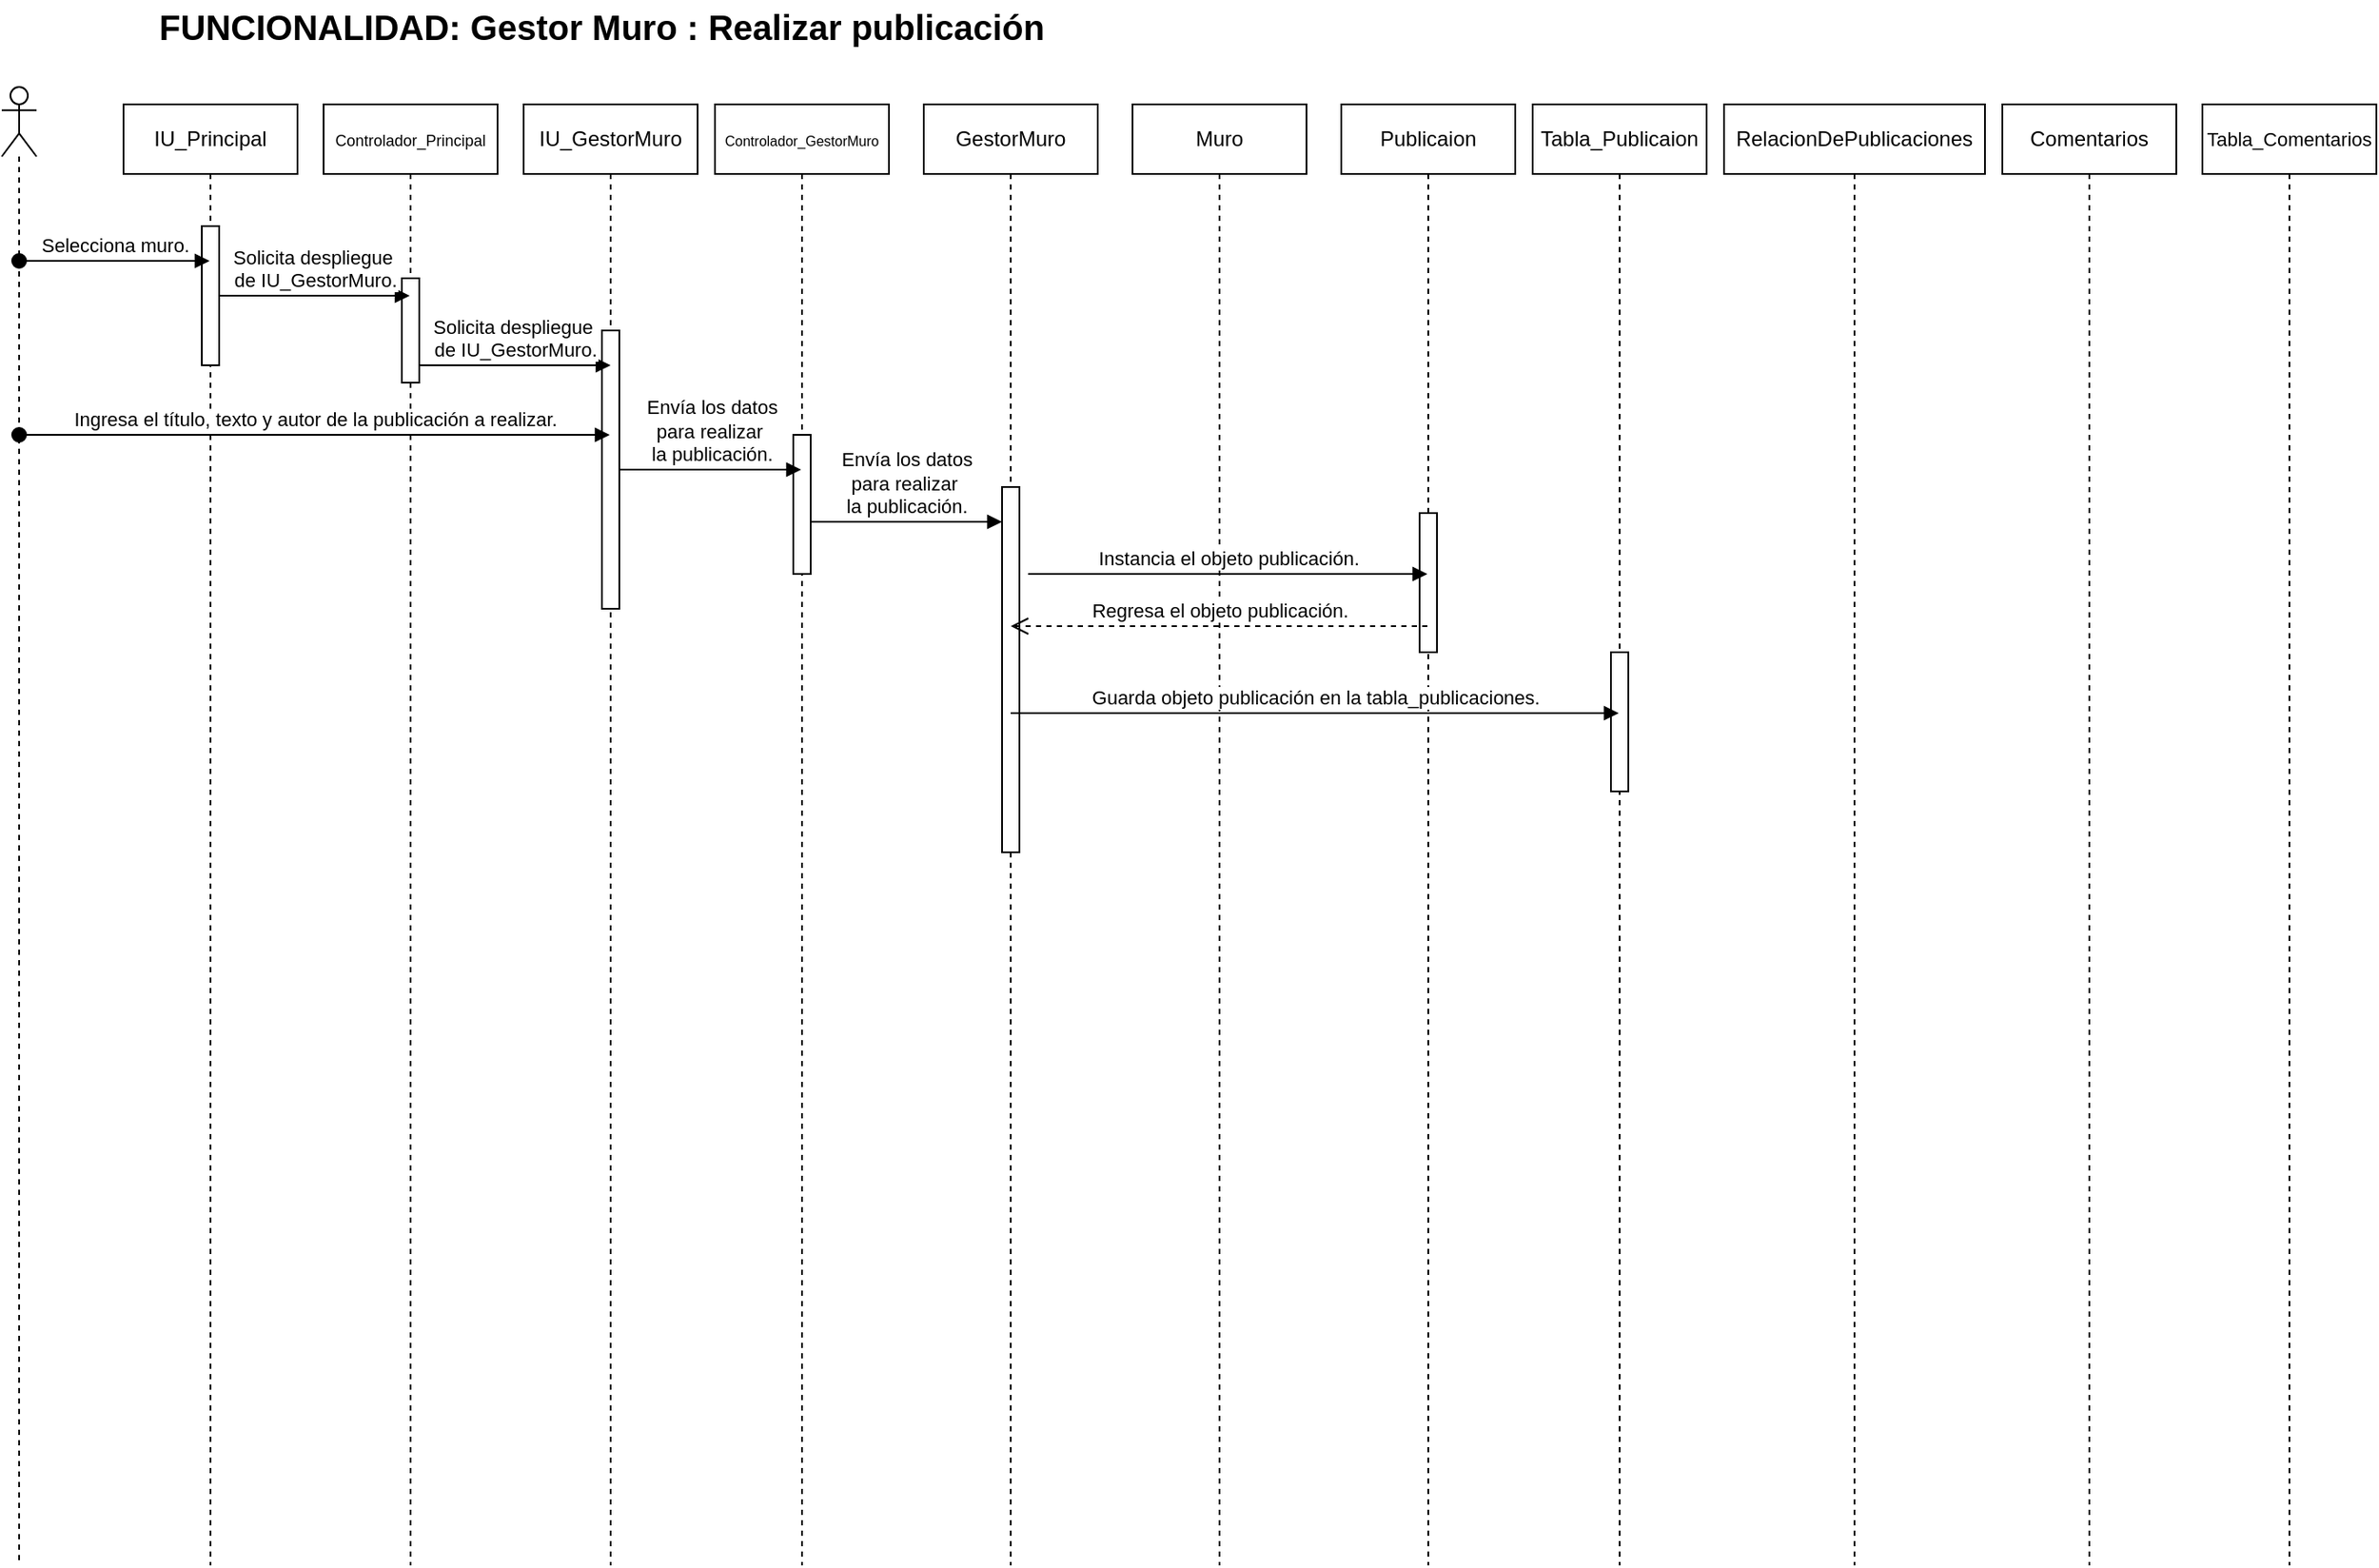 <mxfile version="24.4.4" type="github" pages="2">
  <diagram name="Page-1" id="t3eCSwud4e4TgrzSVte0">
    <mxGraphModel dx="780" dy="433" grid="1" gridSize="10" guides="1" tooltips="1" connect="1" arrows="1" fold="1" page="1" pageScale="1" pageWidth="850" pageHeight="1100" math="0" shadow="0">
      <root>
        <mxCell id="0" />
        <mxCell id="1" parent="0" />
        <mxCell id="o4KUA2V1EvotBa9ctoQ6-1" value="IU_Principal" style="shape=umlLifeline;perimeter=lifelinePerimeter;whiteSpace=wrap;html=1;container=1;dropTarget=0;collapsible=0;recursiveResize=0;outlineConnect=0;portConstraint=eastwest;newEdgeStyle={&quot;curved&quot;:0,&quot;rounded&quot;:0};" vertex="1" parent="1">
          <mxGeometry x="170" y="120" width="100" height="840" as="geometry" />
        </mxCell>
        <mxCell id="D_JD7jL3TGWgRk3IjNof-4" value="" style="html=1;points=[[0,0,0,0,5],[0,1,0,0,-5],[1,0,0,0,5],[1,1,0,0,-5]];perimeter=orthogonalPerimeter;outlineConnect=0;targetShapes=umlLifeline;portConstraint=eastwest;newEdgeStyle={&quot;curved&quot;:0,&quot;rounded&quot;:0};" vertex="1" parent="o4KUA2V1EvotBa9ctoQ6-1">
          <mxGeometry x="45" y="70" width="10" height="80" as="geometry" />
        </mxCell>
        <mxCell id="o4KUA2V1EvotBa9ctoQ6-2" value="IU_GestorMuro" style="shape=umlLifeline;perimeter=lifelinePerimeter;whiteSpace=wrap;html=1;container=1;dropTarget=0;collapsible=0;recursiveResize=0;outlineConnect=0;portConstraint=eastwest;newEdgeStyle={&quot;curved&quot;:0,&quot;rounded&quot;:0};" vertex="1" parent="1">
          <mxGeometry x="400" y="120" width="100" height="840" as="geometry" />
        </mxCell>
        <mxCell id="D_JD7jL3TGWgRk3IjNof-8" value="" style="html=1;points=[[0,0,0,0,5],[0,1,0,0,-5],[1,0,0,0,5],[1,1,0,0,-5]];perimeter=orthogonalPerimeter;outlineConnect=0;targetShapes=umlLifeline;portConstraint=eastwest;newEdgeStyle={&quot;curved&quot;:0,&quot;rounded&quot;:0};" vertex="1" parent="o4KUA2V1EvotBa9ctoQ6-2">
          <mxGeometry x="45" y="130" width="10" height="160" as="geometry" />
        </mxCell>
        <mxCell id="o4KUA2V1EvotBa9ctoQ6-3" value="&lt;font style=&quot;font-size: 9px;&quot;&gt;Controlador_Principal&lt;/font&gt;" style="shape=umlLifeline;perimeter=lifelinePerimeter;whiteSpace=wrap;html=1;container=1;dropTarget=0;collapsible=0;recursiveResize=0;outlineConnect=0;portConstraint=eastwest;newEdgeStyle={&quot;curved&quot;:0,&quot;rounded&quot;:0};" vertex="1" parent="1">
          <mxGeometry x="285" y="120" width="100" height="840" as="geometry" />
        </mxCell>
        <mxCell id="D_JD7jL3TGWgRk3IjNof-5" value="" style="html=1;points=[[0,0,0,0,5],[0,1,0,0,-5],[1,0,0,0,5],[1,1,0,0,-5]];perimeter=orthogonalPerimeter;outlineConnect=0;targetShapes=umlLifeline;portConstraint=eastwest;newEdgeStyle={&quot;curved&quot;:0,&quot;rounded&quot;:0};" vertex="1" parent="o4KUA2V1EvotBa9ctoQ6-3">
          <mxGeometry x="45" y="100" width="10" height="60" as="geometry" />
        </mxCell>
        <mxCell id="o4KUA2V1EvotBa9ctoQ6-4" value="&lt;font style=&quot;font-size: 8px;&quot;&gt;Controlador_GestorMuro&lt;/font&gt;" style="shape=umlLifeline;perimeter=lifelinePerimeter;whiteSpace=wrap;html=1;container=1;dropTarget=0;collapsible=0;recursiveResize=0;outlineConnect=0;portConstraint=eastwest;newEdgeStyle={&quot;curved&quot;:0,&quot;rounded&quot;:0};" vertex="1" parent="1">
          <mxGeometry x="510" y="120" width="100" height="840" as="geometry" />
        </mxCell>
        <mxCell id="D_JD7jL3TGWgRk3IjNof-15" value="" style="html=1;points=[[0,0,0,0,5],[0,1,0,0,-5],[1,0,0,0,5],[1,1,0,0,-5]];perimeter=orthogonalPerimeter;outlineConnect=0;targetShapes=umlLifeline;portConstraint=eastwest;newEdgeStyle={&quot;curved&quot;:0,&quot;rounded&quot;:0};" vertex="1" parent="o4KUA2V1EvotBa9ctoQ6-4">
          <mxGeometry x="45" y="190" width="10" height="80" as="geometry" />
        </mxCell>
        <mxCell id="o4KUA2V1EvotBa9ctoQ6-6" value="GestorMuro" style="shape=umlLifeline;perimeter=lifelinePerimeter;whiteSpace=wrap;html=1;container=1;dropTarget=0;collapsible=0;recursiveResize=0;outlineConnect=0;portConstraint=eastwest;newEdgeStyle={&quot;curved&quot;:0,&quot;rounded&quot;:0};" vertex="1" parent="1">
          <mxGeometry x="630" y="120" width="100" height="840" as="geometry" />
        </mxCell>
        <mxCell id="D_JD7jL3TGWgRk3IjNof-17" value="" style="html=1;points=[[0,0,0,0,5],[0,1,0,0,-5],[1,0,0,0,5],[1,1,0,0,-5]];perimeter=orthogonalPerimeter;outlineConnect=0;targetShapes=umlLifeline;portConstraint=eastwest;newEdgeStyle={&quot;curved&quot;:0,&quot;rounded&quot;:0};" vertex="1" parent="o4KUA2V1EvotBa9ctoQ6-6">
          <mxGeometry x="45" y="220" width="10" height="210" as="geometry" />
        </mxCell>
        <mxCell id="o4KUA2V1EvotBa9ctoQ6-7" value="Muro" style="shape=umlLifeline;perimeter=lifelinePerimeter;whiteSpace=wrap;html=1;container=1;dropTarget=0;collapsible=0;recursiveResize=0;outlineConnect=0;portConstraint=eastwest;newEdgeStyle={&quot;curved&quot;:0,&quot;rounded&quot;:0};" vertex="1" parent="1">
          <mxGeometry x="750" y="120" width="100" height="840" as="geometry" />
        </mxCell>
        <mxCell id="o4KUA2V1EvotBa9ctoQ6-8" value="Publicaion" style="shape=umlLifeline;perimeter=lifelinePerimeter;whiteSpace=wrap;html=1;container=1;dropTarget=0;collapsible=0;recursiveResize=0;outlineConnect=0;portConstraint=eastwest;newEdgeStyle={&quot;curved&quot;:0,&quot;rounded&quot;:0};" vertex="1" parent="1">
          <mxGeometry x="870" y="120" width="100" height="840" as="geometry" />
        </mxCell>
        <mxCell id="D_JD7jL3TGWgRk3IjNof-20" value="" style="html=1;points=[[0,0,0,0,5],[0,1,0,0,-5],[1,0,0,0,5],[1,1,0,0,-5]];perimeter=orthogonalPerimeter;outlineConnect=0;targetShapes=umlLifeline;portConstraint=eastwest;newEdgeStyle={&quot;curved&quot;:0,&quot;rounded&quot;:0};" vertex="1" parent="o4KUA2V1EvotBa9ctoQ6-8">
          <mxGeometry x="45" y="235" width="10" height="80" as="geometry" />
        </mxCell>
        <mxCell id="o4KUA2V1EvotBa9ctoQ6-9" value="Comentarios" style="shape=umlLifeline;perimeter=lifelinePerimeter;whiteSpace=wrap;html=1;container=1;dropTarget=0;collapsible=0;recursiveResize=0;outlineConnect=0;portConstraint=eastwest;newEdgeStyle={&quot;curved&quot;:0,&quot;rounded&quot;:0};" vertex="1" parent="1">
          <mxGeometry x="1250" y="120" width="100" height="840" as="geometry" />
        </mxCell>
        <mxCell id="o4KUA2V1EvotBa9ctoQ6-10" value="&lt;font style=&quot;font-size: 11px;&quot;&gt;Tabla_Comentarios&lt;/font&gt;" style="shape=umlLifeline;perimeter=lifelinePerimeter;whiteSpace=wrap;html=1;container=1;dropTarget=0;collapsible=0;recursiveResize=0;outlineConnect=0;portConstraint=eastwest;newEdgeStyle={&quot;curved&quot;:0,&quot;rounded&quot;:0};" vertex="1" parent="1">
          <mxGeometry x="1365" y="120" width="100" height="840" as="geometry" />
        </mxCell>
        <mxCell id="o4KUA2V1EvotBa9ctoQ6-11" value="Tabla_Publicaion" style="shape=umlLifeline;perimeter=lifelinePerimeter;whiteSpace=wrap;html=1;container=1;dropTarget=0;collapsible=0;recursiveResize=0;outlineConnect=0;portConstraint=eastwest;newEdgeStyle={&quot;curved&quot;:0,&quot;rounded&quot;:0};" vertex="1" parent="1">
          <mxGeometry x="980" y="120" width="100" height="840" as="geometry" />
        </mxCell>
        <mxCell id="D_JD7jL3TGWgRk3IjNof-23" value="" style="html=1;points=[[0,0,0,0,5],[0,1,0,0,-5],[1,0,0,0,5],[1,1,0,0,-5]];perimeter=orthogonalPerimeter;outlineConnect=0;targetShapes=umlLifeline;portConstraint=eastwest;newEdgeStyle={&quot;curved&quot;:0,&quot;rounded&quot;:0};" vertex="1" parent="o4KUA2V1EvotBa9ctoQ6-11">
          <mxGeometry x="45" y="315" width="10" height="80" as="geometry" />
        </mxCell>
        <mxCell id="o4KUA2V1EvotBa9ctoQ6-12" value="RelacionDePublicaciones" style="shape=umlLifeline;perimeter=lifelinePerimeter;whiteSpace=wrap;html=1;container=1;dropTarget=0;collapsible=0;recursiveResize=0;outlineConnect=0;portConstraint=eastwest;newEdgeStyle={&quot;curved&quot;:0,&quot;rounded&quot;:0};" vertex="1" parent="1">
          <mxGeometry x="1090" y="120" width="150" height="840" as="geometry" />
        </mxCell>
        <mxCell id="o4KUA2V1EvotBa9ctoQ6-13" value="" style="shape=umlLifeline;perimeter=lifelinePerimeter;whiteSpace=wrap;html=1;container=1;dropTarget=0;collapsible=0;recursiveResize=0;outlineConnect=0;portConstraint=eastwest;newEdgeStyle={&quot;curved&quot;:0,&quot;rounded&quot;:0};participant=umlActor;" vertex="1" parent="1">
          <mxGeometry x="100" y="110" width="20" height="850" as="geometry" />
        </mxCell>
        <mxCell id="o4KUA2V1EvotBa9ctoQ6-14" value="&lt;b&gt;&lt;font style=&quot;font-size: 20px;&quot;&gt;FUNCIONALIDAD: Gestor Muro : Realizar publicación&lt;/font&gt;&lt;/b&gt;" style="text;strokeColor=none;align=center;fillColor=none;html=1;verticalAlign=middle;whiteSpace=wrap;rounded=0;" vertex="1" parent="1">
          <mxGeometry x="150" y="60" width="590" height="30" as="geometry" />
        </mxCell>
        <mxCell id="D_JD7jL3TGWgRk3IjNof-10" value="&lt;div&gt;Ingresa el título, texto y autor de la publicación a realizar.&lt;/div&gt;" style="html=1;verticalAlign=bottom;startArrow=oval;startFill=1;endArrow=block;startSize=8;curved=0;rounded=0;" edge="1" parent="1" target="o4KUA2V1EvotBa9ctoQ6-2">
          <mxGeometry width="60" relative="1" as="geometry">
            <mxPoint x="110" y="310" as="sourcePoint" />
            <mxPoint x="170" y="310" as="targetPoint" />
          </mxGeometry>
        </mxCell>
        <mxCell id="D_JD7jL3TGWgRk3IjNof-11" value="Selecciona muro." style="html=1;verticalAlign=bottom;startArrow=oval;startFill=1;endArrow=block;startSize=8;curved=0;rounded=0;" edge="1" parent="1" target="o4KUA2V1EvotBa9ctoQ6-1">
          <mxGeometry width="60" relative="1" as="geometry">
            <mxPoint x="110" y="210" as="sourcePoint" />
            <mxPoint x="170" y="210" as="targetPoint" />
          </mxGeometry>
        </mxCell>
        <mxCell id="D_JD7jL3TGWgRk3IjNof-13" value="Solicita despliegue&amp;nbsp;&lt;div&gt;de IU_GestorMuro.&lt;/div&gt;" style="html=1;verticalAlign=bottom;endArrow=block;curved=0;rounded=0;" edge="1" parent="1" source="D_JD7jL3TGWgRk3IjNof-4" target="o4KUA2V1EvotBa9ctoQ6-3">
          <mxGeometry width="80" relative="1" as="geometry">
            <mxPoint x="230" y="230" as="sourcePoint" />
            <mxPoint x="310" y="230" as="targetPoint" />
            <Array as="points">
              <mxPoint x="270" y="230" />
            </Array>
          </mxGeometry>
        </mxCell>
        <mxCell id="D_JD7jL3TGWgRk3IjNof-14" value="Solicita despliegue&amp;nbsp;&lt;div&gt;de IU_GestorMuro.&lt;/div&gt;" style="html=1;verticalAlign=bottom;endArrow=block;curved=0;rounded=0;" edge="1" parent="1">
          <mxGeometry width="80" relative="1" as="geometry">
            <mxPoint x="340" y="270" as="sourcePoint" />
            <mxPoint x="450" y="270" as="targetPoint" />
            <Array as="points">
              <mxPoint x="385" y="270" />
            </Array>
          </mxGeometry>
        </mxCell>
        <mxCell id="D_JD7jL3TGWgRk3IjNof-16" value="Envía los datos&lt;div&gt;para realizar&amp;nbsp;&lt;/div&gt;&lt;div&gt;la publicación.&lt;/div&gt;" style="html=1;verticalAlign=bottom;endArrow=block;curved=0;rounded=0;" edge="1" parent="1" source="D_JD7jL3TGWgRk3IjNof-8" target="o4KUA2V1EvotBa9ctoQ6-4">
          <mxGeometry width="80" relative="1" as="geometry">
            <mxPoint x="460" y="330" as="sourcePoint" />
            <mxPoint x="540" y="330" as="targetPoint" />
          </mxGeometry>
        </mxCell>
        <mxCell id="D_JD7jL3TGWgRk3IjNof-18" value="Envía los datos&lt;div&gt;para realizar&amp;nbsp;&lt;/div&gt;&lt;div&gt;la publicación.&lt;/div&gt;" style="html=1;verticalAlign=bottom;endArrow=block;curved=0;rounded=0;" edge="1" parent="1" source="D_JD7jL3TGWgRk3IjNof-15">
          <mxGeometry width="80" relative="1" as="geometry">
            <mxPoint x="570" y="360" as="sourcePoint" />
            <mxPoint x="675" y="360" as="targetPoint" />
          </mxGeometry>
        </mxCell>
        <mxCell id="D_JD7jL3TGWgRk3IjNof-19" value="&lt;div&gt;Instancia el objeto publicación.&lt;/div&gt;" style="html=1;verticalAlign=bottom;endArrow=block;curved=0;rounded=0;" edge="1" parent="1" target="o4KUA2V1EvotBa9ctoQ6-8">
          <mxGeometry width="80" relative="1" as="geometry">
            <mxPoint x="690" y="390" as="sourcePoint" />
            <mxPoint x="770" y="390" as="targetPoint" />
          </mxGeometry>
        </mxCell>
        <mxCell id="D_JD7jL3TGWgRk3IjNof-21" value="Regresa el objeto publicación." style="html=1;verticalAlign=bottom;endArrow=open;dashed=1;endSize=8;curved=0;rounded=0;" edge="1" parent="1" source="o4KUA2V1EvotBa9ctoQ6-8">
          <mxGeometry relative="1" as="geometry">
            <mxPoint x="760" y="420" as="sourcePoint" />
            <mxPoint x="680" y="420" as="targetPoint" />
          </mxGeometry>
        </mxCell>
        <mxCell id="D_JD7jL3TGWgRk3IjNof-24" value="Guarda objeto publicación en la tabla_publicaciones." style="html=1;verticalAlign=bottom;endArrow=block;curved=0;rounded=0;" edge="1" parent="1" target="o4KUA2V1EvotBa9ctoQ6-11">
          <mxGeometry width="80" relative="1" as="geometry">
            <mxPoint x="680" y="470" as="sourcePoint" />
            <mxPoint x="760" y="470" as="targetPoint" />
          </mxGeometry>
        </mxCell>
      </root>
    </mxGraphModel>
  </diagram>
  <diagram id="foHNPJYNj5ShI1iIxmqn" name="Page-2">
    <mxGraphModel dx="1872" dy="1040" grid="1" gridSize="10" guides="1" tooltips="1" connect="1" arrows="1" fold="1" page="1" pageScale="1" pageWidth="850" pageHeight="1100" math="0" shadow="0">
      <root>
        <mxCell id="0" />
        <mxCell id="1" parent="0" />
        <mxCell id="cGztmx226EeI62KTXeBS-1" value="IU_Principal" style="shape=umlLifeline;perimeter=lifelinePerimeter;whiteSpace=wrap;html=1;container=1;dropTarget=0;collapsible=0;recursiveResize=0;outlineConnect=0;portConstraint=eastwest;newEdgeStyle={&quot;curved&quot;:0,&quot;rounded&quot;:0};" vertex="1" parent="1">
          <mxGeometry x="170" y="120" width="100" height="840" as="geometry" />
        </mxCell>
        <mxCell id="cGztmx226EeI62KTXeBS-2" value="IU_GestorMuro" style="shape=umlLifeline;perimeter=lifelinePerimeter;whiteSpace=wrap;html=1;container=1;dropTarget=0;collapsible=0;recursiveResize=0;outlineConnect=0;portConstraint=eastwest;newEdgeStyle={&quot;curved&quot;:0,&quot;rounded&quot;:0};" vertex="1" parent="1">
          <mxGeometry x="400" y="120" width="100" height="840" as="geometry" />
        </mxCell>
        <mxCell id="cGztmx226EeI62KTXeBS-3" value="&lt;font style=&quot;font-size: 9px;&quot;&gt;Controlador_Principal&lt;/font&gt;" style="shape=umlLifeline;perimeter=lifelinePerimeter;whiteSpace=wrap;html=1;container=1;dropTarget=0;collapsible=0;recursiveResize=0;outlineConnect=0;portConstraint=eastwest;newEdgeStyle={&quot;curved&quot;:0,&quot;rounded&quot;:0};" vertex="1" parent="1">
          <mxGeometry x="285" y="120" width="100" height="840" as="geometry" />
        </mxCell>
        <mxCell id="cGztmx226EeI62KTXeBS-4" value="&lt;font style=&quot;font-size: 8px;&quot;&gt;Controlador_GestorMuro&lt;/font&gt;" style="shape=umlLifeline;perimeter=lifelinePerimeter;whiteSpace=wrap;html=1;container=1;dropTarget=0;collapsible=0;recursiveResize=0;outlineConnect=0;portConstraint=eastwest;newEdgeStyle={&quot;curved&quot;:0,&quot;rounded&quot;:0};" vertex="1" parent="1">
          <mxGeometry x="510" y="120" width="100" height="840" as="geometry" />
        </mxCell>
        <mxCell id="cGztmx226EeI62KTXeBS-5" value="IU_GestorMuro" style="shape=umlLifeline;perimeter=lifelinePerimeter;whiteSpace=wrap;html=1;container=1;dropTarget=0;collapsible=0;recursiveResize=0;outlineConnect=0;portConstraint=eastwest;newEdgeStyle={&quot;curved&quot;:0,&quot;rounded&quot;:0};" vertex="1" parent="1">
          <mxGeometry x="620" y="120" width="100" height="840" as="geometry" />
        </mxCell>
        <mxCell id="cGztmx226EeI62KTXeBS-6" value="GestorMuro" style="shape=umlLifeline;perimeter=lifelinePerimeter;whiteSpace=wrap;html=1;container=1;dropTarget=0;collapsible=0;recursiveResize=0;outlineConnect=0;portConstraint=eastwest;newEdgeStyle={&quot;curved&quot;:0,&quot;rounded&quot;:0};" vertex="1" parent="1">
          <mxGeometry x="730" y="120" width="100" height="840" as="geometry" />
        </mxCell>
        <mxCell id="cGztmx226EeI62KTXeBS-7" value="Muro" style="shape=umlLifeline;perimeter=lifelinePerimeter;whiteSpace=wrap;html=1;container=1;dropTarget=0;collapsible=0;recursiveResize=0;outlineConnect=0;portConstraint=eastwest;newEdgeStyle={&quot;curved&quot;:0,&quot;rounded&quot;:0};" vertex="1" parent="1">
          <mxGeometry x="850" y="120" width="100" height="840" as="geometry" />
        </mxCell>
        <mxCell id="cGztmx226EeI62KTXeBS-8" value="Publicaion" style="shape=umlLifeline;perimeter=lifelinePerimeter;whiteSpace=wrap;html=1;container=1;dropTarget=0;collapsible=0;recursiveResize=0;outlineConnect=0;portConstraint=eastwest;newEdgeStyle={&quot;curved&quot;:0,&quot;rounded&quot;:0};" vertex="1" parent="1">
          <mxGeometry x="970" y="120" width="100" height="840" as="geometry" />
        </mxCell>
        <mxCell id="cGztmx226EeI62KTXeBS-9" value="Comentarios" style="shape=umlLifeline;perimeter=lifelinePerimeter;whiteSpace=wrap;html=1;container=1;dropTarget=0;collapsible=0;recursiveResize=0;outlineConnect=0;portConstraint=eastwest;newEdgeStyle={&quot;curved&quot;:0,&quot;rounded&quot;:0};" vertex="1" parent="1">
          <mxGeometry x="1350" y="120" width="100" height="840" as="geometry" />
        </mxCell>
        <mxCell id="cGztmx226EeI62KTXeBS-10" value="&lt;font style=&quot;font-size: 11px;&quot;&gt;Tabla_Comentarios&lt;/font&gt;" style="shape=umlLifeline;perimeter=lifelinePerimeter;whiteSpace=wrap;html=1;container=1;dropTarget=0;collapsible=0;recursiveResize=0;outlineConnect=0;portConstraint=eastwest;newEdgeStyle={&quot;curved&quot;:0,&quot;rounded&quot;:0};" vertex="1" parent="1">
          <mxGeometry x="1465" y="120" width="100" height="840" as="geometry" />
        </mxCell>
        <mxCell id="cGztmx226EeI62KTXeBS-11" value="Tabla_Publicaion" style="shape=umlLifeline;perimeter=lifelinePerimeter;whiteSpace=wrap;html=1;container=1;dropTarget=0;collapsible=0;recursiveResize=0;outlineConnect=0;portConstraint=eastwest;newEdgeStyle={&quot;curved&quot;:0,&quot;rounded&quot;:0};" vertex="1" parent="1">
          <mxGeometry x="1080" y="120" width="100" height="840" as="geometry" />
        </mxCell>
        <mxCell id="cGztmx226EeI62KTXeBS-12" value="RelacionDePublicaciones" style="shape=umlLifeline;perimeter=lifelinePerimeter;whiteSpace=wrap;html=1;container=1;dropTarget=0;collapsible=0;recursiveResize=0;outlineConnect=0;portConstraint=eastwest;newEdgeStyle={&quot;curved&quot;:0,&quot;rounded&quot;:0};" vertex="1" parent="1">
          <mxGeometry x="1190" y="120" width="150" height="840" as="geometry" />
        </mxCell>
        <mxCell id="cGztmx226EeI62KTXeBS-13" value="" style="shape=umlLifeline;perimeter=lifelinePerimeter;whiteSpace=wrap;html=1;container=1;dropTarget=0;collapsible=0;recursiveResize=0;outlineConnect=0;portConstraint=eastwest;newEdgeStyle={&quot;curved&quot;:0,&quot;rounded&quot;:0};participant=umlActor;" vertex="1" parent="1">
          <mxGeometry x="100" y="110" width="20" height="850" as="geometry" />
        </mxCell>
        <mxCell id="cGztmx226EeI62KTXeBS-14" value="&lt;b&gt;&lt;font style=&quot;font-size: 20px;&quot;&gt;FUNCIONALIDAD: Gestor Muro : Realizar publicación&lt;/font&gt;&lt;/b&gt;" style="text;strokeColor=none;align=center;fillColor=none;html=1;verticalAlign=middle;whiteSpace=wrap;rounded=0;" vertex="1" parent="1">
          <mxGeometry x="150" y="60" width="590" height="30" as="geometry" />
        </mxCell>
      </root>
    </mxGraphModel>
  </diagram>
</mxfile>
